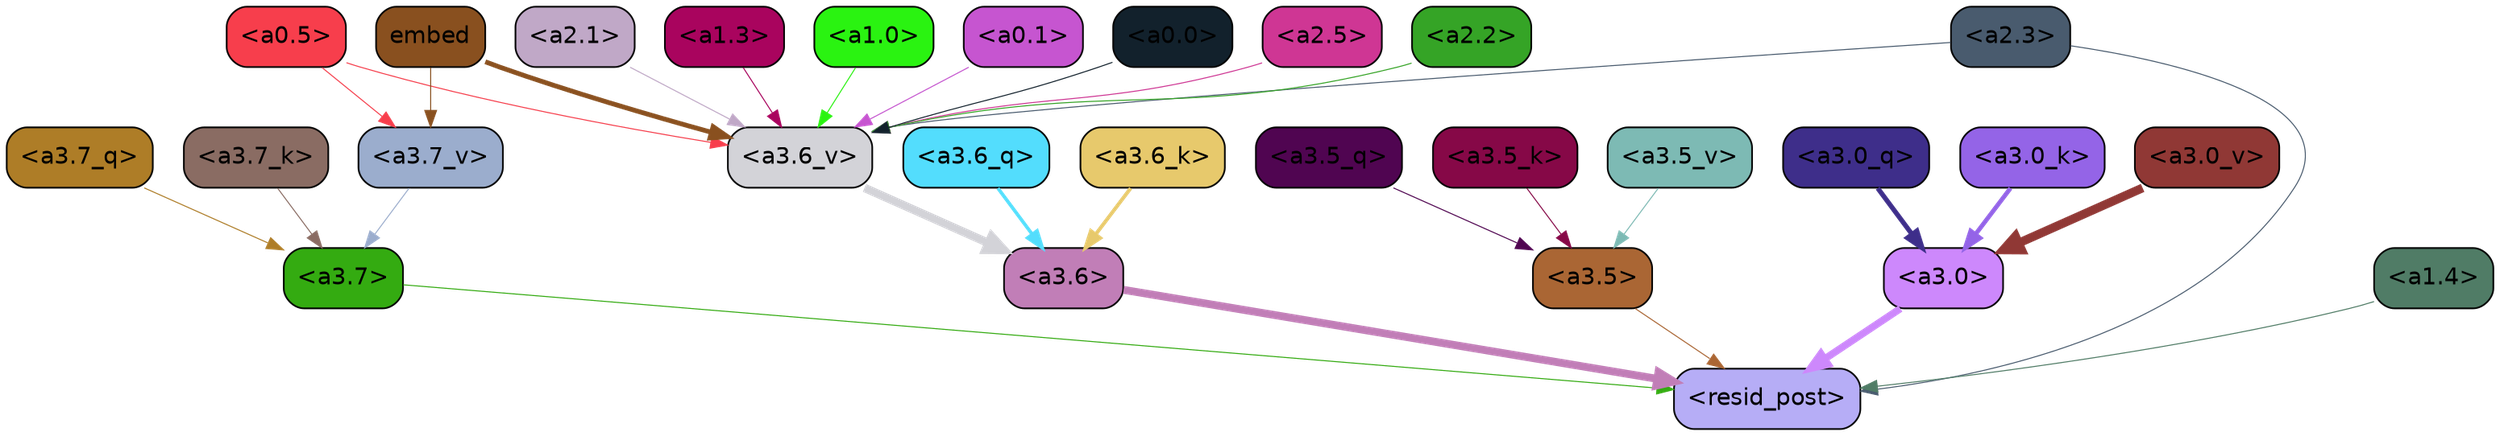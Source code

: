 strict digraph "" {
	graph [bgcolor=transparent,
		layout=dot,
		overlap=false,
		splines=true
	];
	"<a3.7>"	[color=black,
		fillcolor="#34ab11",
		fontname=Helvetica,
		shape=box,
		style="filled, rounded"];
	"<resid_post>"	[color=black,
		fillcolor="#b6adf6",
		fontname=Helvetica,
		shape=box,
		style="filled, rounded"];
	"<a3.7>" -> "<resid_post>"	[color="#34ab11",
		penwidth=0.6];
	"<a3.6>"	[color=black,
		fillcolor="#c17eb7",
		fontname=Helvetica,
		shape=box,
		style="filled, rounded"];
	"<a3.6>" -> "<resid_post>"	[color="#c17eb7",
		penwidth=4.646730065345764];
	"<a3.5>"	[color=black,
		fillcolor="#aa6634",
		fontname=Helvetica,
		shape=box,
		style="filled, rounded"];
	"<a3.5>" -> "<resid_post>"	[color="#aa6634",
		penwidth=0.6];
	"<a3.0>"	[color=black,
		fillcolor="#cd88fc",
		fontname=Helvetica,
		shape=box,
		style="filled, rounded"];
	"<a3.0>" -> "<resid_post>"	[color="#cd88fc",
		penwidth=4.323132634162903];
	"<a2.3>"	[color=black,
		fillcolor="#495b6e",
		fontname=Helvetica,
		shape=box,
		style="filled, rounded"];
	"<a2.3>" -> "<resid_post>"	[color="#495b6e",
		penwidth=0.6];
	"<a3.6_v>"	[color=black,
		fillcolor="#d3d3d8",
		fontname=Helvetica,
		shape=box,
		style="filled, rounded"];
	"<a2.3>" -> "<a3.6_v>"	[color="#495b6e",
		penwidth=0.6];
	"<a1.4>"	[color=black,
		fillcolor="#507c66",
		fontname=Helvetica,
		shape=box,
		style="filled, rounded"];
	"<a1.4>" -> "<resid_post>"	[color="#507c66",
		penwidth=0.6];
	"<a3.7_q>"	[color=black,
		fillcolor="#ae7d27",
		fontname=Helvetica,
		shape=box,
		style="filled, rounded"];
	"<a3.7_q>" -> "<a3.7>"	[color="#ae7d27",
		penwidth=0.6];
	"<a3.6_q>"	[color=black,
		fillcolor="#53ddfd",
		fontname=Helvetica,
		shape=box,
		style="filled, rounded"];
	"<a3.6_q>" -> "<a3.6>"	[color="#53ddfd",
		penwidth=2.03758105635643];
	"<a3.5_q>"	[color=black,
		fillcolor="#500551",
		fontname=Helvetica,
		shape=box,
		style="filled, rounded"];
	"<a3.5_q>" -> "<a3.5>"	[color="#500551",
		penwidth=0.6];
	"<a3.0_q>"	[color=black,
		fillcolor="#3e2e8a",
		fontname=Helvetica,
		shape=box,
		style="filled, rounded"];
	"<a3.0_q>" -> "<a3.0>"	[color="#3e2e8a",
		penwidth=2.8638100624084473];
	"<a3.7_k>"	[color=black,
		fillcolor="#8a6c63",
		fontname=Helvetica,
		shape=box,
		style="filled, rounded"];
	"<a3.7_k>" -> "<a3.7>"	[color="#8a6c63",
		penwidth=0.6];
	"<a3.6_k>"	[color=black,
		fillcolor="#e7c96c",
		fontname=Helvetica,
		shape=box,
		style="filled, rounded"];
	"<a3.6_k>" -> "<a3.6>"	[color="#e7c96c",
		penwidth=2.174198240041733];
	"<a3.5_k>"	[color=black,
		fillcolor="#860847",
		fontname=Helvetica,
		shape=box,
		style="filled, rounded"];
	"<a3.5_k>" -> "<a3.5>"	[color="#860847",
		penwidth=0.6];
	"<a3.0_k>"	[color=black,
		fillcolor="#9464e7",
		fontname=Helvetica,
		shape=box,
		style="filled, rounded"];
	"<a3.0_k>" -> "<a3.0>"	[color="#9464e7",
		penwidth=2.6274144649505615];
	"<a3.7_v>"	[color=black,
		fillcolor="#9badcd",
		fontname=Helvetica,
		shape=box,
		style="filled, rounded"];
	"<a3.7_v>" -> "<a3.7>"	[color="#9badcd",
		penwidth=0.6];
	"<a3.6_v>" -> "<a3.6>"	[color="#d3d3d8",
		penwidth=5.002329230308533];
	"<a3.5_v>"	[color=black,
		fillcolor="#7dbab4",
		fontname=Helvetica,
		shape=box,
		style="filled, rounded"];
	"<a3.5_v>" -> "<a3.5>"	[color="#7dbab4",
		penwidth=0.6];
	"<a3.0_v>"	[color=black,
		fillcolor="#903835",
		fontname=Helvetica,
		shape=box,
		style="filled, rounded"];
	"<a3.0_v>" -> "<a3.0>"	[color="#903835",
		penwidth=5.188832879066467];
	"<a0.5>"	[color=black,
		fillcolor="#f73e4c",
		fontname=Helvetica,
		shape=box,
		style="filled, rounded"];
	"<a0.5>" -> "<a3.7_v>"	[color="#f73e4c",
		penwidth=0.6];
	"<a0.5>" -> "<a3.6_v>"	[color="#f73e4c",
		penwidth=0.6];
	embed	[color=black,
		fillcolor="#89501f",
		fontname=Helvetica,
		shape=box,
		style="filled, rounded"];
	embed -> "<a3.7_v>"	[color="#89501f",
		penwidth=0.6];
	embed -> "<a3.6_v>"	[color="#89501f",
		penwidth=2.8301228284835815];
	"<a2.5>"	[color=black,
		fillcolor="#cf3694",
		fontname=Helvetica,
		shape=box,
		style="filled, rounded"];
	"<a2.5>" -> "<a3.6_v>"	[color="#cf3694",
		penwidth=0.6];
	"<a2.2>"	[color=black,
		fillcolor="#35a426",
		fontname=Helvetica,
		shape=box,
		style="filled, rounded"];
	"<a2.2>" -> "<a3.6_v>"	[color="#35a426",
		penwidth=0.6];
	"<a2.1>"	[color=black,
		fillcolor="#c0a8c7",
		fontname=Helvetica,
		shape=box,
		style="filled, rounded"];
	"<a2.1>" -> "<a3.6_v>"	[color="#c0a8c7",
		penwidth=0.6];
	"<a1.3>"	[color=black,
		fillcolor="#a9045e",
		fontname=Helvetica,
		shape=box,
		style="filled, rounded"];
	"<a1.3>" -> "<a3.6_v>"	[color="#a9045e",
		penwidth=0.6];
	"<a1.0>"	[color=black,
		fillcolor="#2af311",
		fontname=Helvetica,
		shape=box,
		style="filled, rounded"];
	"<a1.0>" -> "<a3.6_v>"	[color="#2af311",
		penwidth=0.6];
	"<a0.1>"	[color=black,
		fillcolor="#c655d0",
		fontname=Helvetica,
		shape=box,
		style="filled, rounded"];
	"<a0.1>" -> "<a3.6_v>"	[color="#c655d0",
		penwidth=0.6];
	"<a0.0>"	[color=black,
		fillcolor="#12212c",
		fontname=Helvetica,
		shape=box,
		style="filled, rounded"];
	"<a0.0>" -> "<a3.6_v>"	[color="#12212c",
		penwidth=0.6];
}
